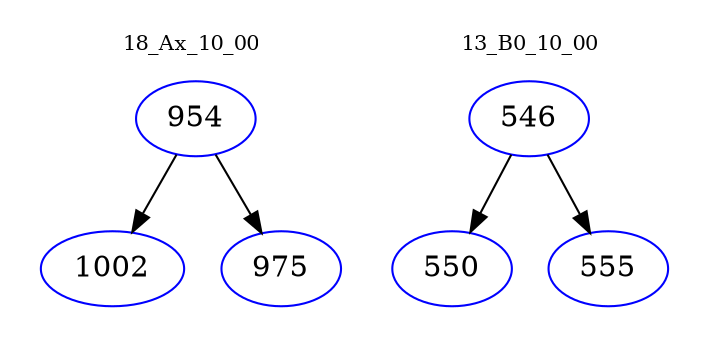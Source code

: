 digraph{
subgraph cluster_0 {
color = white
label = "18_Ax_10_00";
fontsize=10;
T0_954 [label="954", color="blue"]
T0_954 -> T0_1002 [color="black"]
T0_1002 [label="1002", color="blue"]
T0_954 -> T0_975 [color="black"]
T0_975 [label="975", color="blue"]
}
subgraph cluster_1 {
color = white
label = "13_B0_10_00";
fontsize=10;
T1_546 [label="546", color="blue"]
T1_546 -> T1_550 [color="black"]
T1_550 [label="550", color="blue"]
T1_546 -> T1_555 [color="black"]
T1_555 [label="555", color="blue"]
}
}
